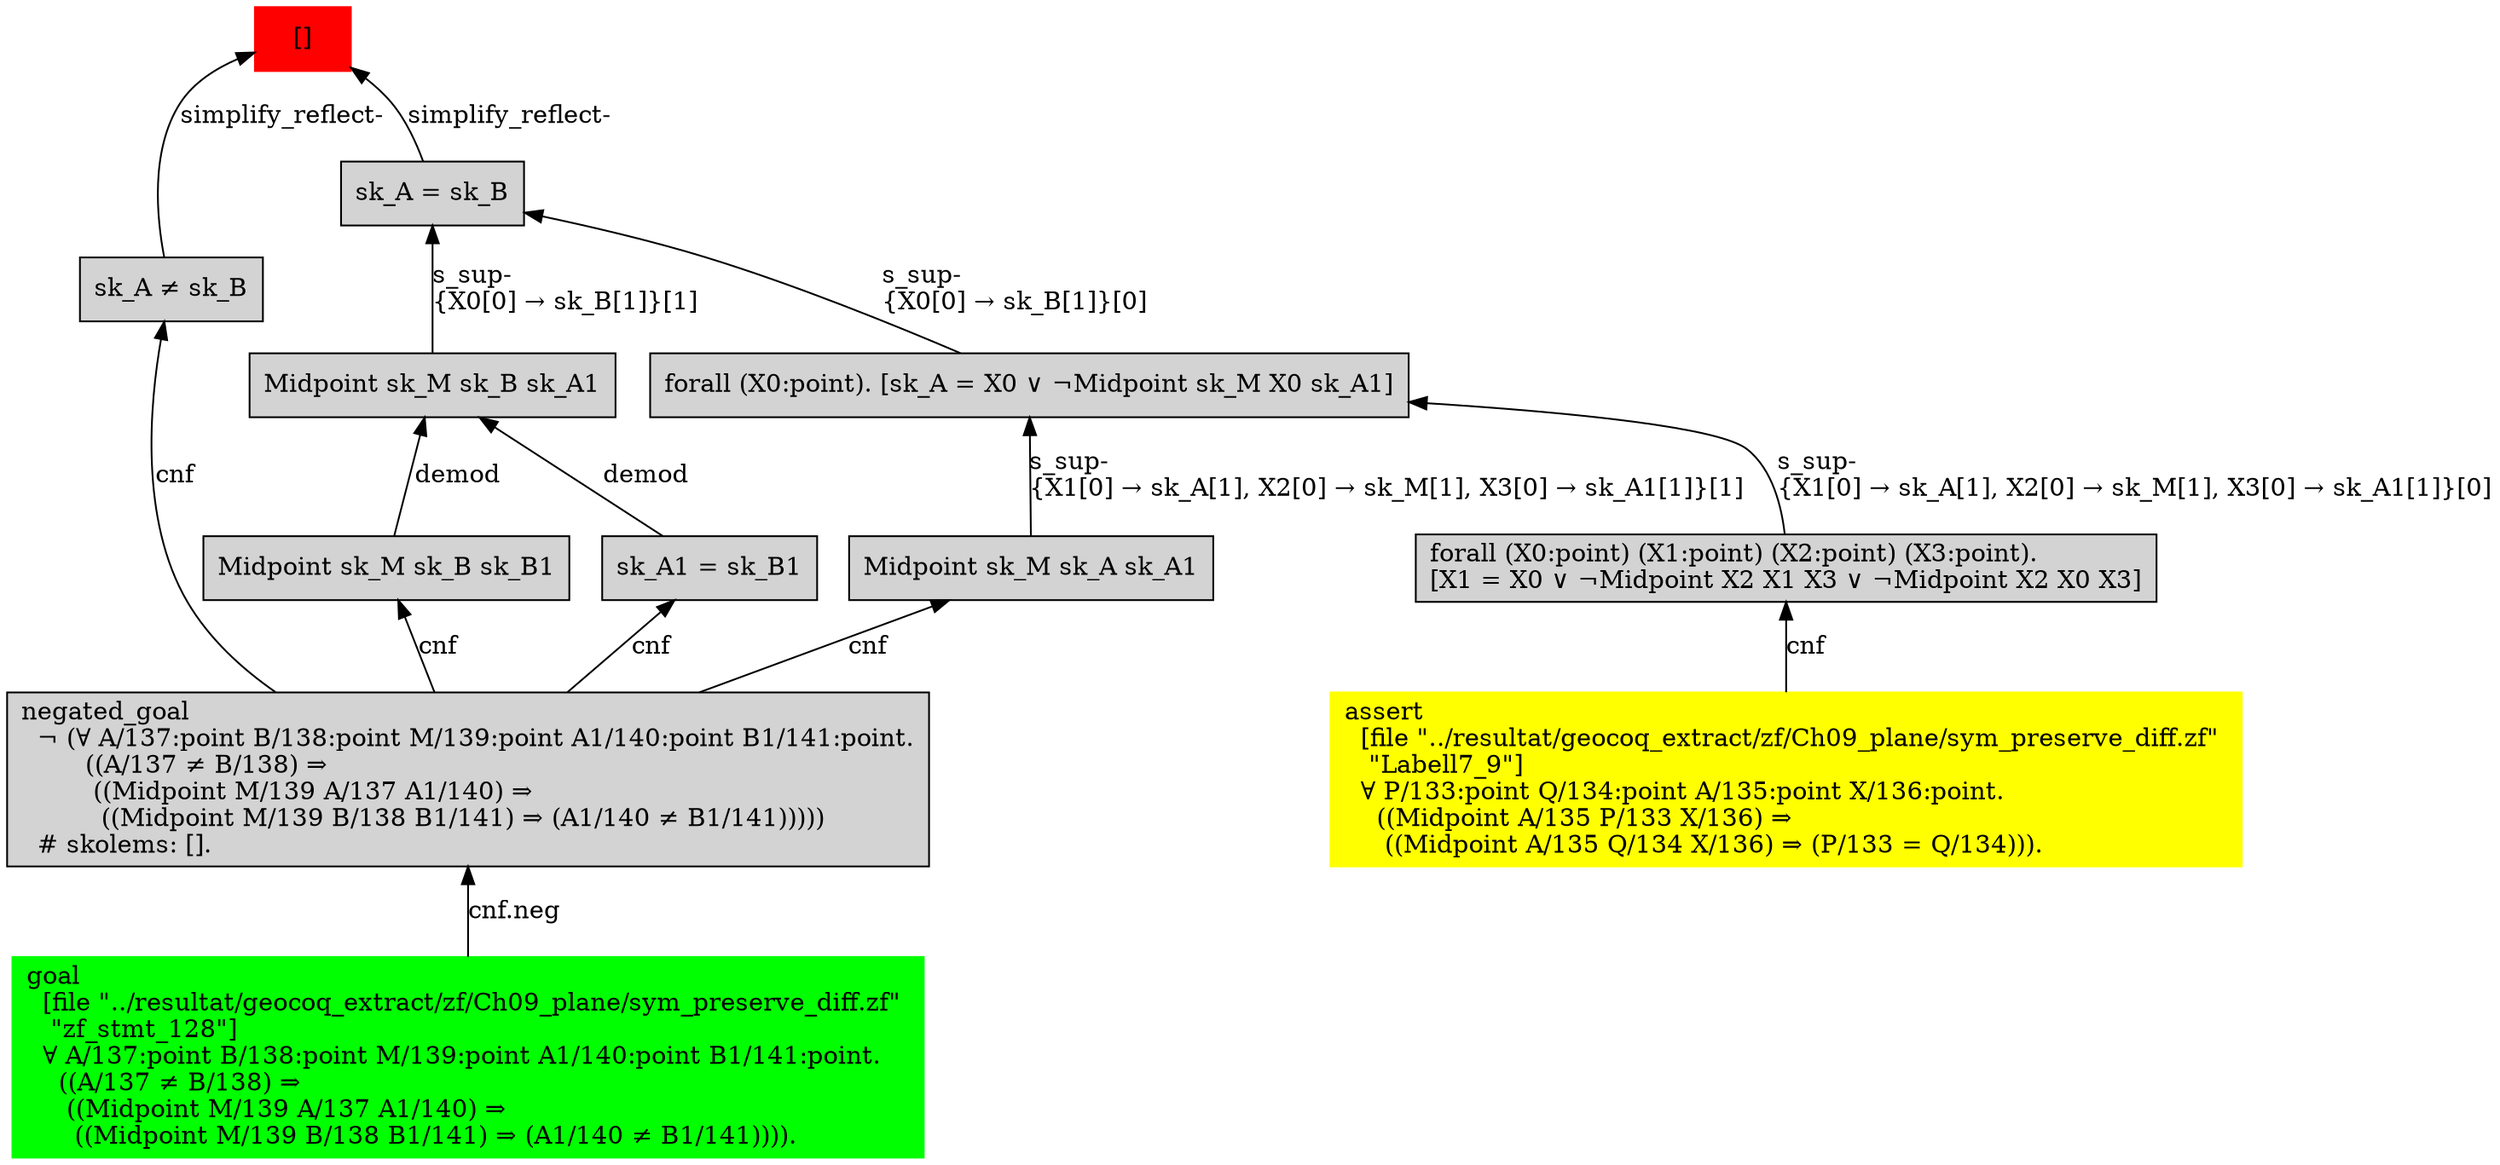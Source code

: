 digraph "unsat_graph" {
  vertex_0 [color=red, label="[]", shape=box, style=filled];
  vertex_0 -> vertex_1 [label="simplify_reflect-", dir="back"];
  vertex_1 [shape=box, label="sk_A ≠ sk_B\l", style=filled];
  vertex_1 -> vertex_2 [label="cnf", dir="back"];
  vertex_2 [shape=box, label="negated_goal\l  ¬ (∀ A/137:point B/138:point M/139:point A1/140:point B1/141:point.\l        ((A/137 ≠ B/138) ⇒\l         ((Midpoint M/139 A/137 A1/140) ⇒\l          ((Midpoint M/139 B/138 B1/141) ⇒ (A1/140 ≠ B1/141)))))\l  # skolems: [].\l", style=filled];
  vertex_2 -> vertex_3 [label="cnf.neg", dir="back"];
  vertex_3 [color=green, shape=box, label="goal\l  [file \"../resultat/geocoq_extract/zf/Ch09_plane/sym_preserve_diff.zf\" \l   \"zf_stmt_128\"]\l  ∀ A/137:point B/138:point M/139:point A1/140:point B1/141:point.\l    ((A/137 ≠ B/138) ⇒\l     ((Midpoint M/139 A/137 A1/140) ⇒\l      ((Midpoint M/139 B/138 B1/141) ⇒ (A1/140 ≠ B1/141)))).\l", style=filled];
  vertex_0 -> vertex_4 [label="simplify_reflect-", dir="back"];
  vertex_4 [shape=box, label="sk_A = sk_B\l", style=filled];
  vertex_4 -> vertex_5 [label="s_sup-\l\{X0[0] → sk_B[1]\}[0]\l", dir="back"];
  vertex_5 [shape=box, label="forall (X0:point). [sk_A = X0 ∨ ¬Midpoint sk_M X0 sk_A1]\l", style=filled];
  vertex_5 -> vertex_6 [label="s_sup-\l\{X1[0] → sk_A[1], X2[0] → sk_M[1], X3[0] → sk_A1[1]\}[0]\l", dir="back"];
  vertex_6 [shape=box, label="forall (X0:point) (X1:point) (X2:point) (X3:point).\l[X1 = X0 ∨ ¬Midpoint X2 X1 X3 ∨ ¬Midpoint X2 X0 X3]\l", style=filled];
  vertex_6 -> vertex_7 [label="cnf", dir="back"];
  vertex_7 [color=yellow, shape=box, label="assert\l  [file \"../resultat/geocoq_extract/zf/Ch09_plane/sym_preserve_diff.zf\" \l   \"Labell7_9\"]\l  ∀ P/133:point Q/134:point A/135:point X/136:point.\l    ((Midpoint A/135 P/133 X/136) ⇒\l     ((Midpoint A/135 Q/134 X/136) ⇒ (P/133 = Q/134))).\l", style=filled];
  vertex_5 -> vertex_8 [label="s_sup-\l\{X1[0] → sk_A[1], X2[0] → sk_M[1], X3[0] → sk_A1[1]\}[1]\l", dir="back"];
  vertex_8 [shape=box, label="Midpoint sk_M sk_A sk_A1\l", style=filled];
  vertex_8 -> vertex_2 [label="cnf", dir="back"];
  vertex_4 -> vertex_9 [label="s_sup-\l\{X0[0] → sk_B[1]\}[1]\l", dir="back"];
  vertex_9 [shape=box, label="Midpoint sk_M sk_B sk_A1\l", style=filled];
  vertex_9 -> vertex_10 [label="demod", dir="back"];
  vertex_10 [shape=box, label="sk_A1 = sk_B1\l", style=filled];
  vertex_10 -> vertex_2 [label="cnf", dir="back"];
  vertex_9 -> vertex_11 [label="demod", dir="back"];
  vertex_11 [shape=box, label="Midpoint sk_M sk_B sk_B1\l", style=filled];
  vertex_11 -> vertex_2 [label="cnf", dir="back"];
  }


